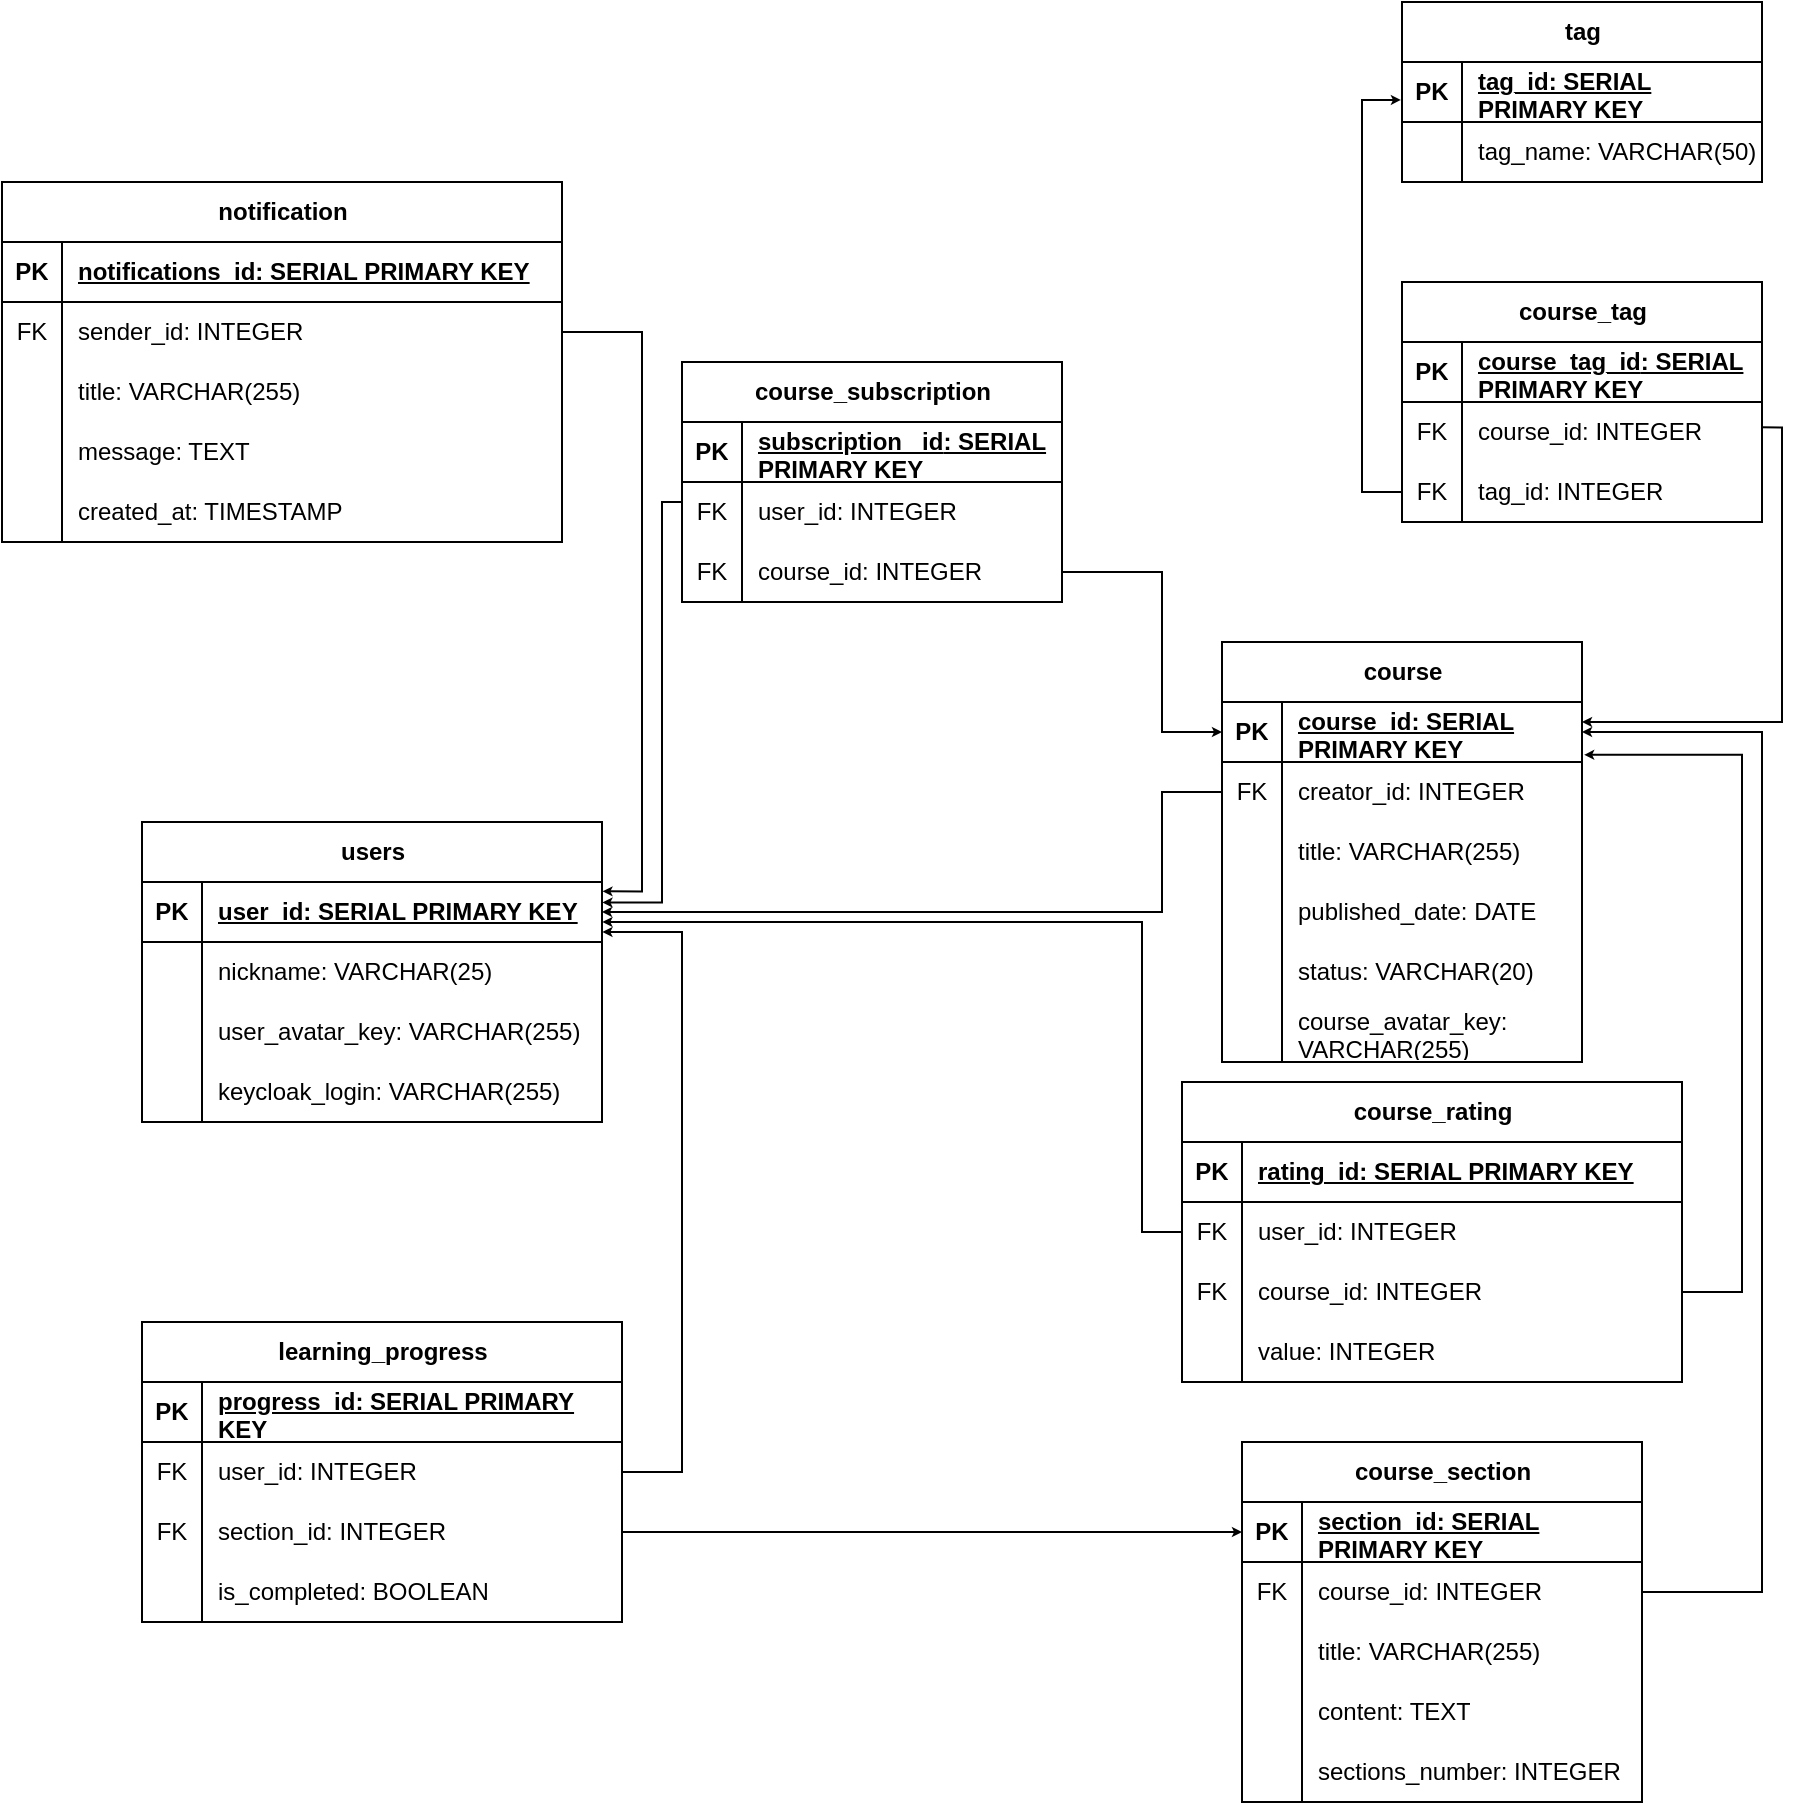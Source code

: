 <mxfile version="24.1.0" type="device">
  <diagram name="Страница — 1" id="e10EyXem6zrKL25AmnZW">
    <mxGraphModel dx="2261" dy="2005" grid="1" gridSize="10" guides="1" tooltips="1" connect="1" arrows="1" fold="1" page="1" pageScale="1" pageWidth="827" pageHeight="1169" math="0" shadow="0">
      <root>
        <mxCell id="0" />
        <mxCell id="1" parent="0" />
        <mxCell id="rcy57a3LJjuB4BleYH-w-108" value="users" style="shape=table;startSize=30;container=1;collapsible=1;childLayout=tableLayout;fixedRows=1;rowLines=0;fontStyle=1;align=center;resizeLast=1;html=1;" parent="1" vertex="1">
          <mxGeometry x="20" y="330" width="230" height="150" as="geometry" />
        </mxCell>
        <mxCell id="rcy57a3LJjuB4BleYH-w-109" value="" style="shape=tableRow;horizontal=0;startSize=0;swimlaneHead=0;swimlaneBody=0;fillColor=none;collapsible=0;dropTarget=0;points=[[0,0.5],[1,0.5]];portConstraint=eastwest;top=0;left=0;right=0;bottom=1;" parent="rcy57a3LJjuB4BleYH-w-108" vertex="1">
          <mxGeometry y="30" width="230" height="30" as="geometry" />
        </mxCell>
        <mxCell id="rcy57a3LJjuB4BleYH-w-110" value="PK" style="shape=partialRectangle;connectable=0;fillColor=none;top=0;left=0;bottom=0;right=0;fontStyle=1;overflow=hidden;whiteSpace=wrap;html=1;" parent="rcy57a3LJjuB4BleYH-w-109" vertex="1">
          <mxGeometry width="30" height="30" as="geometry">
            <mxRectangle width="30" height="30" as="alternateBounds" />
          </mxGeometry>
        </mxCell>
        <mxCell id="rcy57a3LJjuB4BleYH-w-111" value="user_id:&amp;nbsp;SERIAL PRIMARY KEY" style="shape=partialRectangle;connectable=0;fillColor=none;top=0;left=0;bottom=0;right=0;align=left;spacingLeft=6;fontStyle=5;overflow=hidden;whiteSpace=wrap;html=1;" parent="rcy57a3LJjuB4BleYH-w-109" vertex="1">
          <mxGeometry x="30" width="200" height="30" as="geometry">
            <mxRectangle width="200" height="30" as="alternateBounds" />
          </mxGeometry>
        </mxCell>
        <mxCell id="qG3YIqLwmtl2IUQ5ZjuG-1" style="shape=tableRow;horizontal=0;startSize=0;swimlaneHead=0;swimlaneBody=0;fillColor=none;collapsible=0;dropTarget=0;points=[[0,0.5],[1,0.5]];portConstraint=eastwest;top=0;left=0;right=0;bottom=0;" parent="rcy57a3LJjuB4BleYH-w-108" vertex="1">
          <mxGeometry y="60" width="230" height="30" as="geometry" />
        </mxCell>
        <mxCell id="qG3YIqLwmtl2IUQ5ZjuG-2" style="shape=partialRectangle;connectable=0;fillColor=none;top=0;left=0;bottom=0;right=0;editable=1;overflow=hidden;whiteSpace=wrap;html=1;" parent="qG3YIqLwmtl2IUQ5ZjuG-1" vertex="1">
          <mxGeometry width="30" height="30" as="geometry">
            <mxRectangle width="30" height="30" as="alternateBounds" />
          </mxGeometry>
        </mxCell>
        <mxCell id="qG3YIqLwmtl2IUQ5ZjuG-3" value="nickname: VARCHAR(25)" style="shape=partialRectangle;connectable=0;fillColor=none;top=0;left=0;bottom=0;right=0;align=left;spacingLeft=6;overflow=hidden;whiteSpace=wrap;html=1;" parent="qG3YIqLwmtl2IUQ5ZjuG-1" vertex="1">
          <mxGeometry x="30" width="200" height="30" as="geometry">
            <mxRectangle width="200" height="30" as="alternateBounds" />
          </mxGeometry>
        </mxCell>
        <mxCell id="5JkqvSpxywjfMYLbYmAC-1" style="shape=tableRow;horizontal=0;startSize=0;swimlaneHead=0;swimlaneBody=0;fillColor=none;collapsible=0;dropTarget=0;points=[[0,0.5],[1,0.5]];portConstraint=eastwest;top=0;left=0;right=0;bottom=0;" parent="rcy57a3LJjuB4BleYH-w-108" vertex="1">
          <mxGeometry y="90" width="230" height="30" as="geometry" />
        </mxCell>
        <mxCell id="5JkqvSpxywjfMYLbYmAC-2" style="shape=partialRectangle;connectable=0;fillColor=none;top=0;left=0;bottom=0;right=0;editable=1;overflow=hidden;whiteSpace=wrap;html=1;" parent="5JkqvSpxywjfMYLbYmAC-1" vertex="1">
          <mxGeometry width="30" height="30" as="geometry">
            <mxRectangle width="30" height="30" as="alternateBounds" />
          </mxGeometry>
        </mxCell>
        <mxCell id="5JkqvSpxywjfMYLbYmAC-3" value="user_avatar_key: VARCHAR(255)" style="shape=partialRectangle;connectable=0;fillColor=none;top=0;left=0;bottom=0;right=0;align=left;spacingLeft=6;overflow=hidden;whiteSpace=wrap;html=1;" parent="5JkqvSpxywjfMYLbYmAC-1" vertex="1">
          <mxGeometry x="30" width="200" height="30" as="geometry">
            <mxRectangle width="200" height="30" as="alternateBounds" />
          </mxGeometry>
        </mxCell>
        <mxCell id="A9-upnv80SPFplMjqTBX-4" style="shape=tableRow;horizontal=0;startSize=0;swimlaneHead=0;swimlaneBody=0;fillColor=none;collapsible=0;dropTarget=0;points=[[0,0.5],[1,0.5]];portConstraint=eastwest;top=0;left=0;right=0;bottom=0;" vertex="1" parent="rcy57a3LJjuB4BleYH-w-108">
          <mxGeometry y="120" width="230" height="30" as="geometry" />
        </mxCell>
        <mxCell id="A9-upnv80SPFplMjqTBX-5" style="shape=partialRectangle;connectable=0;fillColor=none;top=0;left=0;bottom=0;right=0;editable=1;overflow=hidden;whiteSpace=wrap;html=1;" vertex="1" parent="A9-upnv80SPFplMjqTBX-4">
          <mxGeometry width="30" height="30" as="geometry">
            <mxRectangle width="30" height="30" as="alternateBounds" />
          </mxGeometry>
        </mxCell>
        <mxCell id="A9-upnv80SPFplMjqTBX-6" value="keycloak_login: VARCHAR(255)" style="shape=partialRectangle;connectable=0;fillColor=none;top=0;left=0;bottom=0;right=0;align=left;spacingLeft=6;overflow=hidden;whiteSpace=wrap;html=1;" vertex="1" parent="A9-upnv80SPFplMjqTBX-4">
          <mxGeometry x="30" width="200" height="30" as="geometry">
            <mxRectangle width="200" height="30" as="alternateBounds" />
          </mxGeometry>
        </mxCell>
        <mxCell id="rcy57a3LJjuB4BleYH-w-126" value="course" style="shape=table;startSize=30;container=1;collapsible=1;childLayout=tableLayout;fixedRows=1;rowLines=0;fontStyle=1;align=center;resizeLast=1;html=1;" parent="1" vertex="1">
          <mxGeometry x="560" y="240" width="180" height="210" as="geometry" />
        </mxCell>
        <mxCell id="rcy57a3LJjuB4BleYH-w-127" value="" style="shape=tableRow;horizontal=0;startSize=0;swimlaneHead=0;swimlaneBody=0;fillColor=none;collapsible=0;dropTarget=0;points=[[0,0.5],[1,0.5]];portConstraint=eastwest;top=0;left=0;right=0;bottom=1;" parent="rcy57a3LJjuB4BleYH-w-126" vertex="1">
          <mxGeometry y="30" width="180" height="30" as="geometry" />
        </mxCell>
        <mxCell id="rcy57a3LJjuB4BleYH-w-128" value="PK" style="shape=partialRectangle;connectable=0;fillColor=none;top=0;left=0;bottom=0;right=0;fontStyle=1;overflow=hidden;whiteSpace=wrap;html=1;" parent="rcy57a3LJjuB4BleYH-w-127" vertex="1">
          <mxGeometry width="30" height="30" as="geometry">
            <mxRectangle width="30" height="30" as="alternateBounds" />
          </mxGeometry>
        </mxCell>
        <mxCell id="rcy57a3LJjuB4BleYH-w-129" value="course_id:&amp;nbsp;SERIAL PRIMARY KEY" style="shape=partialRectangle;connectable=0;fillColor=none;top=0;left=0;bottom=0;right=0;align=left;spacingLeft=6;fontStyle=5;overflow=hidden;whiteSpace=wrap;html=1;" parent="rcy57a3LJjuB4BleYH-w-127" vertex="1">
          <mxGeometry x="30" width="150" height="30" as="geometry">
            <mxRectangle width="150" height="30" as="alternateBounds" />
          </mxGeometry>
        </mxCell>
        <mxCell id="aZD4sff3t_LTu9o36qDz-57" style="shape=tableRow;horizontal=0;startSize=0;swimlaneHead=0;swimlaneBody=0;fillColor=none;collapsible=0;dropTarget=0;points=[[0,0.5],[1,0.5]];portConstraint=eastwest;top=0;left=0;right=0;bottom=0;" parent="rcy57a3LJjuB4BleYH-w-126" vertex="1">
          <mxGeometry y="60" width="180" height="30" as="geometry" />
        </mxCell>
        <mxCell id="aZD4sff3t_LTu9o36qDz-58" value="FK" style="shape=partialRectangle;connectable=0;fillColor=none;top=0;left=0;bottom=0;right=0;editable=1;overflow=hidden;whiteSpace=wrap;html=1;" parent="aZD4sff3t_LTu9o36qDz-57" vertex="1">
          <mxGeometry width="30" height="30" as="geometry">
            <mxRectangle width="30" height="30" as="alternateBounds" />
          </mxGeometry>
        </mxCell>
        <mxCell id="aZD4sff3t_LTu9o36qDz-59" value="creator_id: INTEGER" style="shape=partialRectangle;connectable=0;fillColor=none;top=0;left=0;bottom=0;right=0;align=left;spacingLeft=6;overflow=hidden;whiteSpace=wrap;html=1;" parent="aZD4sff3t_LTu9o36qDz-57" vertex="1">
          <mxGeometry x="30" width="150" height="30" as="geometry">
            <mxRectangle width="150" height="30" as="alternateBounds" />
          </mxGeometry>
        </mxCell>
        <mxCell id="rcy57a3LJjuB4BleYH-w-130" value="" style="shape=tableRow;horizontal=0;startSize=0;swimlaneHead=0;swimlaneBody=0;fillColor=none;collapsible=0;dropTarget=0;points=[[0,0.5],[1,0.5]];portConstraint=eastwest;top=0;left=0;right=0;bottom=0;" parent="rcy57a3LJjuB4BleYH-w-126" vertex="1">
          <mxGeometry y="90" width="180" height="30" as="geometry" />
        </mxCell>
        <mxCell id="rcy57a3LJjuB4BleYH-w-131" value="" style="shape=partialRectangle;connectable=0;fillColor=none;top=0;left=0;bottom=0;right=0;editable=1;overflow=hidden;whiteSpace=wrap;html=1;" parent="rcy57a3LJjuB4BleYH-w-130" vertex="1">
          <mxGeometry width="30" height="30" as="geometry">
            <mxRectangle width="30" height="30" as="alternateBounds" />
          </mxGeometry>
        </mxCell>
        <mxCell id="rcy57a3LJjuB4BleYH-w-132" value="title: VARCHAR(255)" style="shape=partialRectangle;connectable=0;fillColor=none;top=0;left=0;bottom=0;right=0;align=left;spacingLeft=6;overflow=hidden;whiteSpace=wrap;html=1;" parent="rcy57a3LJjuB4BleYH-w-130" vertex="1">
          <mxGeometry x="30" width="150" height="30" as="geometry">
            <mxRectangle width="150" height="30" as="alternateBounds" />
          </mxGeometry>
        </mxCell>
        <mxCell id="rcy57a3LJjuB4BleYH-w-136" value="" style="shape=tableRow;horizontal=0;startSize=0;swimlaneHead=0;swimlaneBody=0;fillColor=none;collapsible=0;dropTarget=0;points=[[0,0.5],[1,0.5]];portConstraint=eastwest;top=0;left=0;right=0;bottom=0;" parent="rcy57a3LJjuB4BleYH-w-126" vertex="1">
          <mxGeometry y="120" width="180" height="30" as="geometry" />
        </mxCell>
        <mxCell id="rcy57a3LJjuB4BleYH-w-137" value="" style="shape=partialRectangle;connectable=0;fillColor=none;top=0;left=0;bottom=0;right=0;editable=1;overflow=hidden;whiteSpace=wrap;html=1;" parent="rcy57a3LJjuB4BleYH-w-136" vertex="1">
          <mxGeometry width="30" height="30" as="geometry">
            <mxRectangle width="30" height="30" as="alternateBounds" />
          </mxGeometry>
        </mxCell>
        <mxCell id="rcy57a3LJjuB4BleYH-w-138" value="published_date: DATE" style="shape=partialRectangle;connectable=0;fillColor=none;top=0;left=0;bottom=0;right=0;align=left;spacingLeft=6;overflow=hidden;whiteSpace=wrap;html=1;" parent="rcy57a3LJjuB4BleYH-w-136" vertex="1">
          <mxGeometry x="30" width="150" height="30" as="geometry">
            <mxRectangle width="150" height="30" as="alternateBounds" />
          </mxGeometry>
        </mxCell>
        <mxCell id="W8GA0KqjkXtl8xatXfkJ-1" style="shape=tableRow;horizontal=0;startSize=0;swimlaneHead=0;swimlaneBody=0;fillColor=none;collapsible=0;dropTarget=0;points=[[0,0.5],[1,0.5]];portConstraint=eastwest;top=0;left=0;right=0;bottom=0;" parent="rcy57a3LJjuB4BleYH-w-126" vertex="1">
          <mxGeometry y="150" width="180" height="30" as="geometry" />
        </mxCell>
        <mxCell id="W8GA0KqjkXtl8xatXfkJ-2" style="shape=partialRectangle;connectable=0;fillColor=none;top=0;left=0;bottom=0;right=0;editable=1;overflow=hidden;whiteSpace=wrap;html=1;" parent="W8GA0KqjkXtl8xatXfkJ-1" vertex="1">
          <mxGeometry width="30" height="30" as="geometry">
            <mxRectangle width="30" height="30" as="alternateBounds" />
          </mxGeometry>
        </mxCell>
        <mxCell id="W8GA0KqjkXtl8xatXfkJ-3" value="status: VARCHAR(20)&lt;span style=&quot;white-space: pre;&quot;&gt;&#x9;&lt;/span&gt;" style="shape=partialRectangle;connectable=0;fillColor=none;top=0;left=0;bottom=0;right=0;align=left;spacingLeft=6;overflow=hidden;whiteSpace=wrap;html=1;" parent="W8GA0KqjkXtl8xatXfkJ-1" vertex="1">
          <mxGeometry x="30" width="150" height="30" as="geometry">
            <mxRectangle width="150" height="30" as="alternateBounds" />
          </mxGeometry>
        </mxCell>
        <mxCell id="5JkqvSpxywjfMYLbYmAC-4" style="shape=tableRow;horizontal=0;startSize=0;swimlaneHead=0;swimlaneBody=0;fillColor=none;collapsible=0;dropTarget=0;points=[[0,0.5],[1,0.5]];portConstraint=eastwest;top=0;left=0;right=0;bottom=0;" parent="rcy57a3LJjuB4BleYH-w-126" vertex="1">
          <mxGeometry y="180" width="180" height="30" as="geometry" />
        </mxCell>
        <mxCell id="5JkqvSpxywjfMYLbYmAC-5" style="shape=partialRectangle;connectable=0;fillColor=none;top=0;left=0;bottom=0;right=0;editable=1;overflow=hidden;whiteSpace=wrap;html=1;" parent="5JkqvSpxywjfMYLbYmAC-4" vertex="1">
          <mxGeometry width="30" height="30" as="geometry">
            <mxRectangle width="30" height="30" as="alternateBounds" />
          </mxGeometry>
        </mxCell>
        <mxCell id="5JkqvSpxywjfMYLbYmAC-6" value="course_avatar_key: VARCHAR(255)" style="shape=partialRectangle;connectable=0;fillColor=none;top=0;left=0;bottom=0;right=0;align=left;spacingLeft=6;overflow=hidden;whiteSpace=wrap;html=1;" parent="5JkqvSpxywjfMYLbYmAC-4" vertex="1">
          <mxGeometry x="30" width="150" height="30" as="geometry">
            <mxRectangle width="150" height="30" as="alternateBounds" />
          </mxGeometry>
        </mxCell>
        <mxCell id="rcy57a3LJjuB4BleYH-w-139" value="course_section" style="shape=table;startSize=30;container=1;collapsible=1;childLayout=tableLayout;fixedRows=1;rowLines=0;fontStyle=1;align=center;resizeLast=1;html=1;" parent="1" vertex="1">
          <mxGeometry x="570" y="640" width="200" height="180" as="geometry" />
        </mxCell>
        <mxCell id="rcy57a3LJjuB4BleYH-w-140" value="" style="shape=tableRow;horizontal=0;startSize=0;swimlaneHead=0;swimlaneBody=0;fillColor=none;collapsible=0;dropTarget=0;points=[[0,0.5],[1,0.5]];portConstraint=eastwest;top=0;left=0;right=0;bottom=1;" parent="rcy57a3LJjuB4BleYH-w-139" vertex="1">
          <mxGeometry y="30" width="200" height="30" as="geometry" />
        </mxCell>
        <mxCell id="rcy57a3LJjuB4BleYH-w-141" value="PK" style="shape=partialRectangle;connectable=0;fillColor=none;top=0;left=0;bottom=0;right=0;fontStyle=1;overflow=hidden;whiteSpace=wrap;html=1;" parent="rcy57a3LJjuB4BleYH-w-140" vertex="1">
          <mxGeometry width="30" height="30" as="geometry">
            <mxRectangle width="30" height="30" as="alternateBounds" />
          </mxGeometry>
        </mxCell>
        <mxCell id="rcy57a3LJjuB4BleYH-w-142" value="section_id:&amp;nbsp;SERIAL PRIMARY KEY" style="shape=partialRectangle;connectable=0;fillColor=none;top=0;left=0;bottom=0;right=0;align=left;spacingLeft=6;fontStyle=5;overflow=hidden;whiteSpace=wrap;html=1;" parent="rcy57a3LJjuB4BleYH-w-140" vertex="1">
          <mxGeometry x="30" width="170" height="30" as="geometry">
            <mxRectangle width="170" height="30" as="alternateBounds" />
          </mxGeometry>
        </mxCell>
        <mxCell id="rcy57a3LJjuB4BleYH-w-146" value="" style="shape=tableRow;horizontal=0;startSize=0;swimlaneHead=0;swimlaneBody=0;fillColor=none;collapsible=0;dropTarget=0;points=[[0,0.5],[1,0.5]];portConstraint=eastwest;top=0;left=0;right=0;bottom=0;" parent="rcy57a3LJjuB4BleYH-w-139" vertex="1">
          <mxGeometry y="60" width="200" height="30" as="geometry" />
        </mxCell>
        <mxCell id="rcy57a3LJjuB4BleYH-w-147" value="FK" style="shape=partialRectangle;connectable=0;fillColor=none;top=0;left=0;bottom=0;right=0;editable=1;overflow=hidden;whiteSpace=wrap;html=1;" parent="rcy57a3LJjuB4BleYH-w-146" vertex="1">
          <mxGeometry width="30" height="30" as="geometry">
            <mxRectangle width="30" height="30" as="alternateBounds" />
          </mxGeometry>
        </mxCell>
        <mxCell id="rcy57a3LJjuB4BleYH-w-148" value="course_id: INTEGER" style="shape=partialRectangle;connectable=0;fillColor=none;top=0;left=0;bottom=0;right=0;align=left;spacingLeft=6;overflow=hidden;whiteSpace=wrap;html=1;" parent="rcy57a3LJjuB4BleYH-w-146" vertex="1">
          <mxGeometry x="30" width="170" height="30" as="geometry">
            <mxRectangle width="170" height="30" as="alternateBounds" />
          </mxGeometry>
        </mxCell>
        <mxCell id="A9-upnv80SPFplMjqTBX-1" style="shape=tableRow;horizontal=0;startSize=0;swimlaneHead=0;swimlaneBody=0;fillColor=none;collapsible=0;dropTarget=0;points=[[0,0.5],[1,0.5]];portConstraint=eastwest;top=0;left=0;right=0;bottom=0;" vertex="1" parent="rcy57a3LJjuB4BleYH-w-139">
          <mxGeometry y="90" width="200" height="30" as="geometry" />
        </mxCell>
        <mxCell id="A9-upnv80SPFplMjqTBX-2" style="shape=partialRectangle;connectable=0;fillColor=none;top=0;left=0;bottom=0;right=0;editable=1;overflow=hidden;whiteSpace=wrap;html=1;" vertex="1" parent="A9-upnv80SPFplMjqTBX-1">
          <mxGeometry width="30" height="30" as="geometry">
            <mxRectangle width="30" height="30" as="alternateBounds" />
          </mxGeometry>
        </mxCell>
        <mxCell id="A9-upnv80SPFplMjqTBX-3" value="title: VARCHAR(255)" style="shape=partialRectangle;connectable=0;fillColor=none;top=0;left=0;bottom=0;right=0;align=left;spacingLeft=6;overflow=hidden;whiteSpace=wrap;html=1;" vertex="1" parent="A9-upnv80SPFplMjqTBX-1">
          <mxGeometry x="30" width="170" height="30" as="geometry">
            <mxRectangle width="170" height="30" as="alternateBounds" />
          </mxGeometry>
        </mxCell>
        <mxCell id="aZD4sff3t_LTu9o36qDz-4" style="shape=tableRow;horizontal=0;startSize=0;swimlaneHead=0;swimlaneBody=0;fillColor=none;collapsible=0;dropTarget=0;points=[[0,0.5],[1,0.5]];portConstraint=eastwest;top=0;left=0;right=0;bottom=0;" parent="rcy57a3LJjuB4BleYH-w-139" vertex="1">
          <mxGeometry y="120" width="200" height="30" as="geometry" />
        </mxCell>
        <mxCell id="aZD4sff3t_LTu9o36qDz-5" style="shape=partialRectangle;connectable=0;fillColor=none;top=0;left=0;bottom=0;right=0;editable=1;overflow=hidden;whiteSpace=wrap;html=1;" parent="aZD4sff3t_LTu9o36qDz-4" vertex="1">
          <mxGeometry width="30" height="30" as="geometry">
            <mxRectangle width="30" height="30" as="alternateBounds" />
          </mxGeometry>
        </mxCell>
        <mxCell id="aZD4sff3t_LTu9o36qDz-6" value="content: TEXT" style="shape=partialRectangle;connectable=0;fillColor=none;top=0;left=0;bottom=0;right=0;align=left;spacingLeft=6;overflow=hidden;whiteSpace=wrap;html=1;" parent="aZD4sff3t_LTu9o36qDz-4" vertex="1">
          <mxGeometry x="30" width="170" height="30" as="geometry">
            <mxRectangle width="170" height="30" as="alternateBounds" />
          </mxGeometry>
        </mxCell>
        <mxCell id="aZD4sff3t_LTu9o36qDz-1" style="shape=tableRow;horizontal=0;startSize=0;swimlaneHead=0;swimlaneBody=0;fillColor=none;collapsible=0;dropTarget=0;points=[[0,0.5],[1,0.5]];portConstraint=eastwest;top=0;left=0;right=0;bottom=0;" parent="rcy57a3LJjuB4BleYH-w-139" vertex="1">
          <mxGeometry y="150" width="200" height="30" as="geometry" />
        </mxCell>
        <mxCell id="aZD4sff3t_LTu9o36qDz-2" style="shape=partialRectangle;connectable=0;fillColor=none;top=0;left=0;bottom=0;right=0;editable=1;overflow=hidden;whiteSpace=wrap;html=1;" parent="aZD4sff3t_LTu9o36qDz-1" vertex="1">
          <mxGeometry width="30" height="30" as="geometry">
            <mxRectangle width="30" height="30" as="alternateBounds" />
          </mxGeometry>
        </mxCell>
        <mxCell id="aZD4sff3t_LTu9o36qDz-3" value="sections_number: INTEGER" style="shape=partialRectangle;connectable=0;fillColor=none;top=0;left=0;bottom=0;right=0;align=left;spacingLeft=6;overflow=hidden;whiteSpace=wrap;html=1;" parent="aZD4sff3t_LTu9o36qDz-1" vertex="1">
          <mxGeometry x="30" width="170" height="30" as="geometry">
            <mxRectangle width="170" height="30" as="alternateBounds" />
          </mxGeometry>
        </mxCell>
        <mxCell id="rcy57a3LJjuB4BleYH-w-159" value="course_rating" style="shape=table;startSize=30;container=1;collapsible=1;childLayout=tableLayout;fixedRows=1;rowLines=0;fontStyle=1;align=center;resizeLast=1;html=1;" parent="1" vertex="1">
          <mxGeometry x="540" y="460" width="250" height="150" as="geometry" />
        </mxCell>
        <mxCell id="rcy57a3LJjuB4BleYH-w-160" value="" style="shape=tableRow;horizontal=0;startSize=0;swimlaneHead=0;swimlaneBody=0;fillColor=none;collapsible=0;dropTarget=0;points=[[0,0.5],[1,0.5]];portConstraint=eastwest;top=0;left=0;right=0;bottom=1;" parent="rcy57a3LJjuB4BleYH-w-159" vertex="1">
          <mxGeometry y="30" width="250" height="30" as="geometry" />
        </mxCell>
        <mxCell id="rcy57a3LJjuB4BleYH-w-161" value="PK" style="shape=partialRectangle;connectable=0;fillColor=none;top=0;left=0;bottom=0;right=0;fontStyle=1;overflow=hidden;whiteSpace=wrap;html=1;" parent="rcy57a3LJjuB4BleYH-w-160" vertex="1">
          <mxGeometry width="30" height="30" as="geometry">
            <mxRectangle width="30" height="30" as="alternateBounds" />
          </mxGeometry>
        </mxCell>
        <mxCell id="rcy57a3LJjuB4BleYH-w-162" value="rating_id:&amp;nbsp;SERIAL PRIMARY KEY" style="shape=partialRectangle;connectable=0;fillColor=none;top=0;left=0;bottom=0;right=0;align=left;spacingLeft=6;fontStyle=5;overflow=hidden;whiteSpace=wrap;html=1;" parent="rcy57a3LJjuB4BleYH-w-160" vertex="1">
          <mxGeometry x="30" width="220" height="30" as="geometry">
            <mxRectangle width="220" height="30" as="alternateBounds" />
          </mxGeometry>
        </mxCell>
        <mxCell id="rcy57a3LJjuB4BleYH-w-163" value="" style="shape=tableRow;horizontal=0;startSize=0;swimlaneHead=0;swimlaneBody=0;fillColor=none;collapsible=0;dropTarget=0;points=[[0,0.5],[1,0.5]];portConstraint=eastwest;top=0;left=0;right=0;bottom=0;" parent="rcy57a3LJjuB4BleYH-w-159" vertex="1">
          <mxGeometry y="60" width="250" height="30" as="geometry" />
        </mxCell>
        <mxCell id="rcy57a3LJjuB4BleYH-w-164" value="FK" style="shape=partialRectangle;connectable=0;fillColor=none;top=0;left=0;bottom=0;right=0;editable=1;overflow=hidden;whiteSpace=wrap;html=1;" parent="rcy57a3LJjuB4BleYH-w-163" vertex="1">
          <mxGeometry width="30" height="30" as="geometry">
            <mxRectangle width="30" height="30" as="alternateBounds" />
          </mxGeometry>
        </mxCell>
        <mxCell id="rcy57a3LJjuB4BleYH-w-165" value="user_id: INTEGER" style="shape=partialRectangle;connectable=0;fillColor=none;top=0;left=0;bottom=0;right=0;align=left;spacingLeft=6;overflow=hidden;whiteSpace=wrap;html=1;" parent="rcy57a3LJjuB4BleYH-w-163" vertex="1">
          <mxGeometry x="30" width="220" height="30" as="geometry">
            <mxRectangle width="220" height="30" as="alternateBounds" />
          </mxGeometry>
        </mxCell>
        <mxCell id="rcy57a3LJjuB4BleYH-w-166" value="" style="shape=tableRow;horizontal=0;startSize=0;swimlaneHead=0;swimlaneBody=0;fillColor=none;collapsible=0;dropTarget=0;points=[[0,0.5],[1,0.5]];portConstraint=eastwest;top=0;left=0;right=0;bottom=0;" parent="rcy57a3LJjuB4BleYH-w-159" vertex="1">
          <mxGeometry y="90" width="250" height="30" as="geometry" />
        </mxCell>
        <mxCell id="rcy57a3LJjuB4BleYH-w-167" value="FK" style="shape=partialRectangle;connectable=0;fillColor=none;top=0;left=0;bottom=0;right=0;editable=1;overflow=hidden;whiteSpace=wrap;html=1;" parent="rcy57a3LJjuB4BleYH-w-166" vertex="1">
          <mxGeometry width="30" height="30" as="geometry">
            <mxRectangle width="30" height="30" as="alternateBounds" />
          </mxGeometry>
        </mxCell>
        <mxCell id="rcy57a3LJjuB4BleYH-w-168" value="course_id: INTEGER" style="shape=partialRectangle;connectable=0;fillColor=none;top=0;left=0;bottom=0;right=0;align=left;spacingLeft=6;overflow=hidden;whiteSpace=wrap;html=1;" parent="rcy57a3LJjuB4BleYH-w-166" vertex="1">
          <mxGeometry x="30" width="220" height="30" as="geometry">
            <mxRectangle width="220" height="30" as="alternateBounds" />
          </mxGeometry>
        </mxCell>
        <mxCell id="rcy57a3LJjuB4BleYH-w-169" value="" style="shape=tableRow;horizontal=0;startSize=0;swimlaneHead=0;swimlaneBody=0;fillColor=none;collapsible=0;dropTarget=0;points=[[0,0.5],[1,0.5]];portConstraint=eastwest;top=0;left=0;right=0;bottom=0;" parent="rcy57a3LJjuB4BleYH-w-159" vertex="1">
          <mxGeometry y="120" width="250" height="30" as="geometry" />
        </mxCell>
        <mxCell id="rcy57a3LJjuB4BleYH-w-170" value="" style="shape=partialRectangle;connectable=0;fillColor=none;top=0;left=0;bottom=0;right=0;editable=1;overflow=hidden;whiteSpace=wrap;html=1;" parent="rcy57a3LJjuB4BleYH-w-169" vertex="1">
          <mxGeometry width="30" height="30" as="geometry">
            <mxRectangle width="30" height="30" as="alternateBounds" />
          </mxGeometry>
        </mxCell>
        <mxCell id="rcy57a3LJjuB4BleYH-w-171" value="value:&amp;nbsp;INTEGER" style="shape=partialRectangle;connectable=0;fillColor=none;top=0;left=0;bottom=0;right=0;align=left;spacingLeft=6;overflow=hidden;whiteSpace=wrap;html=1;" parent="rcy57a3LJjuB4BleYH-w-169" vertex="1">
          <mxGeometry x="30" width="220" height="30" as="geometry">
            <mxRectangle width="220" height="30" as="alternateBounds" />
          </mxGeometry>
        </mxCell>
        <mxCell id="rcy57a3LJjuB4BleYH-w-172" value="course_subscription" style="shape=table;startSize=30;container=1;collapsible=1;childLayout=tableLayout;fixedRows=1;rowLines=0;fontStyle=1;align=center;resizeLast=1;html=1;" parent="1" vertex="1">
          <mxGeometry x="290" y="100" width="190" height="120" as="geometry" />
        </mxCell>
        <mxCell id="rcy57a3LJjuB4BleYH-w-173" value="" style="shape=tableRow;horizontal=0;startSize=0;swimlaneHead=0;swimlaneBody=0;fillColor=none;collapsible=0;dropTarget=0;points=[[0,0.5],[1,0.5]];portConstraint=eastwest;top=0;left=0;right=0;bottom=1;" parent="rcy57a3LJjuB4BleYH-w-172" vertex="1">
          <mxGeometry y="30" width="190" height="30" as="geometry" />
        </mxCell>
        <mxCell id="rcy57a3LJjuB4BleYH-w-174" value="PK" style="shape=partialRectangle;connectable=0;fillColor=none;top=0;left=0;bottom=0;right=0;fontStyle=1;overflow=hidden;whiteSpace=wrap;html=1;" parent="rcy57a3LJjuB4BleYH-w-173" vertex="1">
          <mxGeometry width="30" height="30" as="geometry">
            <mxRectangle width="30" height="30" as="alternateBounds" />
          </mxGeometry>
        </mxCell>
        <mxCell id="rcy57a3LJjuB4BleYH-w-175" value="&lt;div style=&quot;&quot;&gt;subscription&amp;nbsp;_id&lt;span style=&quot;background-color: initial;&quot;&gt;:&amp;nbsp;SERIAL PRIMARY KEY&lt;/span&gt;&lt;br&gt;&lt;/div&gt;" style="shape=partialRectangle;connectable=0;fillColor=none;top=0;left=0;bottom=0;right=0;align=left;spacingLeft=6;fontStyle=5;overflow=hidden;whiteSpace=wrap;html=1;" parent="rcy57a3LJjuB4BleYH-w-173" vertex="1">
          <mxGeometry x="30" width="160" height="30" as="geometry">
            <mxRectangle width="160" height="30" as="alternateBounds" />
          </mxGeometry>
        </mxCell>
        <mxCell id="rcy57a3LJjuB4BleYH-w-176" value="" style="shape=tableRow;horizontal=0;startSize=0;swimlaneHead=0;swimlaneBody=0;fillColor=none;collapsible=0;dropTarget=0;points=[[0,0.5],[1,0.5]];portConstraint=eastwest;top=0;left=0;right=0;bottom=0;" parent="rcy57a3LJjuB4BleYH-w-172" vertex="1">
          <mxGeometry y="60" width="190" height="30" as="geometry" />
        </mxCell>
        <mxCell id="rcy57a3LJjuB4BleYH-w-177" value="FK" style="shape=partialRectangle;connectable=0;fillColor=none;top=0;left=0;bottom=0;right=0;editable=1;overflow=hidden;whiteSpace=wrap;html=1;" parent="rcy57a3LJjuB4BleYH-w-176" vertex="1">
          <mxGeometry width="30" height="30" as="geometry">
            <mxRectangle width="30" height="30" as="alternateBounds" />
          </mxGeometry>
        </mxCell>
        <mxCell id="rcy57a3LJjuB4BleYH-w-178" value="user_id: INTEGER" style="shape=partialRectangle;connectable=0;fillColor=none;top=0;left=0;bottom=0;right=0;align=left;spacingLeft=6;overflow=hidden;whiteSpace=wrap;html=1;" parent="rcy57a3LJjuB4BleYH-w-176" vertex="1">
          <mxGeometry x="30" width="160" height="30" as="geometry">
            <mxRectangle width="160" height="30" as="alternateBounds" />
          </mxGeometry>
        </mxCell>
        <mxCell id="rcy57a3LJjuB4BleYH-w-179" value="" style="shape=tableRow;horizontal=0;startSize=0;swimlaneHead=0;swimlaneBody=0;fillColor=none;collapsible=0;dropTarget=0;points=[[0,0.5],[1,0.5]];portConstraint=eastwest;top=0;left=0;right=0;bottom=0;" parent="rcy57a3LJjuB4BleYH-w-172" vertex="1">
          <mxGeometry y="90" width="190" height="30" as="geometry" />
        </mxCell>
        <mxCell id="rcy57a3LJjuB4BleYH-w-180" value="FK" style="shape=partialRectangle;connectable=0;fillColor=none;top=0;left=0;bottom=0;right=0;editable=1;overflow=hidden;whiteSpace=wrap;html=1;" parent="rcy57a3LJjuB4BleYH-w-179" vertex="1">
          <mxGeometry width="30" height="30" as="geometry">
            <mxRectangle width="30" height="30" as="alternateBounds" />
          </mxGeometry>
        </mxCell>
        <mxCell id="rcy57a3LJjuB4BleYH-w-181" value="course_id: INTEGER" style="shape=partialRectangle;connectable=0;fillColor=none;top=0;left=0;bottom=0;right=0;align=left;spacingLeft=6;overflow=hidden;whiteSpace=wrap;html=1;" parent="rcy57a3LJjuB4BleYH-w-179" vertex="1">
          <mxGeometry x="30" width="160" height="30" as="geometry">
            <mxRectangle width="160" height="30" as="alternateBounds" />
          </mxGeometry>
        </mxCell>
        <mxCell id="rcy57a3LJjuB4BleYH-w-182" value="learning_progress" style="shape=table;startSize=30;container=1;collapsible=1;childLayout=tableLayout;fixedRows=1;rowLines=0;fontStyle=1;align=center;resizeLast=1;html=1;" parent="1" vertex="1">
          <mxGeometry x="20" y="580" width="240" height="150" as="geometry" />
        </mxCell>
        <mxCell id="rcy57a3LJjuB4BleYH-w-183" value="" style="shape=tableRow;horizontal=0;startSize=0;swimlaneHead=0;swimlaneBody=0;fillColor=none;collapsible=0;dropTarget=0;points=[[0,0.5],[1,0.5]];portConstraint=eastwest;top=0;left=0;right=0;bottom=1;" parent="rcy57a3LJjuB4BleYH-w-182" vertex="1">
          <mxGeometry y="30" width="240" height="30" as="geometry" />
        </mxCell>
        <mxCell id="rcy57a3LJjuB4BleYH-w-184" value="PK" style="shape=partialRectangle;connectable=0;fillColor=none;top=0;left=0;bottom=0;right=0;fontStyle=1;overflow=hidden;whiteSpace=wrap;html=1;" parent="rcy57a3LJjuB4BleYH-w-183" vertex="1">
          <mxGeometry width="30" height="30" as="geometry">
            <mxRectangle width="30" height="30" as="alternateBounds" />
          </mxGeometry>
        </mxCell>
        <mxCell id="rcy57a3LJjuB4BleYH-w-185" value="progress_id:&amp;nbsp;SERIAL PRIMARY KEY" style="shape=partialRectangle;connectable=0;fillColor=none;top=0;left=0;bottom=0;right=0;align=left;spacingLeft=6;fontStyle=5;overflow=hidden;whiteSpace=wrap;html=1;" parent="rcy57a3LJjuB4BleYH-w-183" vertex="1">
          <mxGeometry x="30" width="210" height="30" as="geometry">
            <mxRectangle width="210" height="30" as="alternateBounds" />
          </mxGeometry>
        </mxCell>
        <mxCell id="rcy57a3LJjuB4BleYH-w-186" value="" style="shape=tableRow;horizontal=0;startSize=0;swimlaneHead=0;swimlaneBody=0;fillColor=none;collapsible=0;dropTarget=0;points=[[0,0.5],[1,0.5]];portConstraint=eastwest;top=0;left=0;right=0;bottom=0;" parent="rcy57a3LJjuB4BleYH-w-182" vertex="1">
          <mxGeometry y="60" width="240" height="30" as="geometry" />
        </mxCell>
        <mxCell id="rcy57a3LJjuB4BleYH-w-187" value="FK" style="shape=partialRectangle;connectable=0;fillColor=none;top=0;left=0;bottom=0;right=0;editable=1;overflow=hidden;whiteSpace=wrap;html=1;" parent="rcy57a3LJjuB4BleYH-w-186" vertex="1">
          <mxGeometry width="30" height="30" as="geometry">
            <mxRectangle width="30" height="30" as="alternateBounds" />
          </mxGeometry>
        </mxCell>
        <mxCell id="rcy57a3LJjuB4BleYH-w-188" value="user_id:&amp;nbsp;INTEGER" style="shape=partialRectangle;connectable=0;fillColor=none;top=0;left=0;bottom=0;right=0;align=left;spacingLeft=6;overflow=hidden;whiteSpace=wrap;html=1;" parent="rcy57a3LJjuB4BleYH-w-186" vertex="1">
          <mxGeometry x="30" width="210" height="30" as="geometry">
            <mxRectangle width="210" height="30" as="alternateBounds" />
          </mxGeometry>
        </mxCell>
        <mxCell id="rcy57a3LJjuB4BleYH-w-189" value="" style="shape=tableRow;horizontal=0;startSize=0;swimlaneHead=0;swimlaneBody=0;fillColor=none;collapsible=0;dropTarget=0;points=[[0,0.5],[1,0.5]];portConstraint=eastwest;top=0;left=0;right=0;bottom=0;" parent="rcy57a3LJjuB4BleYH-w-182" vertex="1">
          <mxGeometry y="90" width="240" height="30" as="geometry" />
        </mxCell>
        <mxCell id="rcy57a3LJjuB4BleYH-w-190" value="FK" style="shape=partialRectangle;connectable=0;fillColor=none;top=0;left=0;bottom=0;right=0;editable=1;overflow=hidden;whiteSpace=wrap;html=1;" parent="rcy57a3LJjuB4BleYH-w-189" vertex="1">
          <mxGeometry width="30" height="30" as="geometry">
            <mxRectangle width="30" height="30" as="alternateBounds" />
          </mxGeometry>
        </mxCell>
        <mxCell id="rcy57a3LJjuB4BleYH-w-191" value="section_id:&amp;nbsp;INTEGER" style="shape=partialRectangle;connectable=0;fillColor=none;top=0;left=0;bottom=0;right=0;align=left;spacingLeft=6;overflow=hidden;whiteSpace=wrap;html=1;" parent="rcy57a3LJjuB4BleYH-w-189" vertex="1">
          <mxGeometry x="30" width="210" height="30" as="geometry">
            <mxRectangle width="210" height="30" as="alternateBounds" />
          </mxGeometry>
        </mxCell>
        <mxCell id="rcy57a3LJjuB4BleYH-w-192" value="" style="shape=tableRow;horizontal=0;startSize=0;swimlaneHead=0;swimlaneBody=0;fillColor=none;collapsible=0;dropTarget=0;points=[[0,0.5],[1,0.5]];portConstraint=eastwest;top=0;left=0;right=0;bottom=0;" parent="rcy57a3LJjuB4BleYH-w-182" vertex="1">
          <mxGeometry y="120" width="240" height="30" as="geometry" />
        </mxCell>
        <mxCell id="rcy57a3LJjuB4BleYH-w-193" value="" style="shape=partialRectangle;connectable=0;fillColor=none;top=0;left=0;bottom=0;right=0;editable=1;overflow=hidden;whiteSpace=wrap;html=1;" parent="rcy57a3LJjuB4BleYH-w-192" vertex="1">
          <mxGeometry width="30" height="30" as="geometry">
            <mxRectangle width="30" height="30" as="alternateBounds" />
          </mxGeometry>
        </mxCell>
        <mxCell id="rcy57a3LJjuB4BleYH-w-194" value="is_completed: BOOLEAN" style="shape=partialRectangle;connectable=0;fillColor=none;top=0;left=0;bottom=0;right=0;align=left;spacingLeft=6;overflow=hidden;whiteSpace=wrap;html=1;" parent="rcy57a3LJjuB4BleYH-w-192" vertex="1">
          <mxGeometry x="30" width="210" height="30" as="geometry">
            <mxRectangle width="210" height="30" as="alternateBounds" />
          </mxGeometry>
        </mxCell>
        <mxCell id="rcy57a3LJjuB4BleYH-w-221" style="edgeStyle=orthogonalEdgeStyle;rounded=0;orthogonalLoop=1;jettySize=auto;html=1;entryX=1;entryY=0.5;entryDx=0;entryDy=0;endSize=2;exitX=0;exitY=0.5;exitDx=0;exitDy=0;" parent="1" source="aZD4sff3t_LTu9o36qDz-57" target="rcy57a3LJjuB4BleYH-w-109" edge="1">
          <mxGeometry relative="1" as="geometry">
            <mxPoint x="560" y="375" as="sourcePoint" />
            <Array as="points">
              <mxPoint x="530" y="315" />
              <mxPoint x="530" y="375" />
            </Array>
          </mxGeometry>
        </mxCell>
        <mxCell id="rcy57a3LJjuB4BleYH-w-222" style="edgeStyle=orthogonalEdgeStyle;rounded=0;orthogonalLoop=1;jettySize=auto;html=1;entryX=1.001;entryY=0.34;entryDx=0;entryDy=0;entryPerimeter=0;strokeWidth=1;endSize=2;exitX=0;exitY=0.5;exitDx=0;exitDy=0;" parent="1" source="rcy57a3LJjuB4BleYH-w-176" target="rcy57a3LJjuB4BleYH-w-109" edge="1">
          <mxGeometry relative="1" as="geometry">
            <mxPoint x="170" y="125.0" as="targetPoint" />
            <Array as="points">
              <mxPoint x="290" y="170" />
              <mxPoint x="280" y="170" />
              <mxPoint x="280" y="370" />
            </Array>
          </mxGeometry>
        </mxCell>
        <mxCell id="rcy57a3LJjuB4BleYH-w-224" style="edgeStyle=orthogonalEdgeStyle;rounded=0;orthogonalLoop=1;jettySize=auto;html=1;entryX=0;entryY=0.5;entryDx=0;entryDy=0;endSize=2;exitX=1;exitY=0.5;exitDx=0;exitDy=0;" parent="1" source="rcy57a3LJjuB4BleYH-w-179" target="rcy57a3LJjuB4BleYH-w-127" edge="1">
          <mxGeometry relative="1" as="geometry">
            <mxPoint x="480" y="35.0" as="targetPoint" />
            <Array as="points">
              <mxPoint x="530" y="205" />
              <mxPoint x="530" y="285" />
            </Array>
          </mxGeometry>
        </mxCell>
        <mxCell id="rcy57a3LJjuB4BleYH-w-226" style="edgeStyle=orthogonalEdgeStyle;rounded=0;orthogonalLoop=1;jettySize=auto;html=1;entryX=1.001;entryY=0.841;entryDx=0;entryDy=0;endSize=2;entryPerimeter=0;" parent="1" source="rcy57a3LJjuB4BleYH-w-186" target="rcy57a3LJjuB4BleYH-w-109" edge="1">
          <mxGeometry relative="1" as="geometry">
            <Array as="points">
              <mxPoint x="290" y="655" />
              <mxPoint x="290" y="385" />
              <mxPoint x="250" y="385" />
            </Array>
          </mxGeometry>
        </mxCell>
        <mxCell id="rcy57a3LJjuB4BleYH-w-227" style="edgeStyle=orthogonalEdgeStyle;rounded=0;orthogonalLoop=1;jettySize=auto;html=1;exitX=1;exitY=0.5;exitDx=0;exitDy=0;entryX=0;entryY=0.5;entryDx=0;entryDy=0;endSize=2;" parent="1" source="rcy57a3LJjuB4BleYH-w-189" target="rcy57a3LJjuB4BleYH-w-140" edge="1">
          <mxGeometry relative="1" as="geometry" />
        </mxCell>
        <mxCell id="rcy57a3LJjuB4BleYH-w-228" style="edgeStyle=orthogonalEdgeStyle;rounded=0;orthogonalLoop=1;jettySize=auto;html=1;entryX=1;entryY=0.5;entryDx=0;entryDy=0;endSize=2;exitX=1;exitY=0.5;exitDx=0;exitDy=0;jumpStyle=none;" parent="1" source="rcy57a3LJjuB4BleYH-w-146" target="rcy57a3LJjuB4BleYH-w-127" edge="1">
          <mxGeometry relative="1" as="geometry">
            <Array as="points">
              <mxPoint x="830" y="715" />
              <mxPoint x="830" y="285" />
            </Array>
          </mxGeometry>
        </mxCell>
        <mxCell id="rcy57a3LJjuB4BleYH-w-229" style="edgeStyle=orthogonalEdgeStyle;rounded=0;orthogonalLoop=1;jettySize=auto;html=1;exitX=0;exitY=0.5;exitDx=0;exitDy=0;entryX=1.001;entryY=0.672;entryDx=0;entryDy=0;entryPerimeter=0;endSize=2;" parent="1" source="rcy57a3LJjuB4BleYH-w-163" target="rcy57a3LJjuB4BleYH-w-109" edge="1">
          <mxGeometry relative="1" as="geometry">
            <Array as="points">
              <mxPoint x="520" y="535" />
              <mxPoint x="520" y="380" />
              <mxPoint x="250" y="380" />
            </Array>
          </mxGeometry>
        </mxCell>
        <mxCell id="rcy57a3LJjuB4BleYH-w-230" style="edgeStyle=orthogonalEdgeStyle;rounded=0;orthogonalLoop=1;jettySize=auto;html=1;entryX=1.006;entryY=0.88;entryDx=0;entryDy=0;entryPerimeter=0;targetPerimeterSpacing=1;endSize=2;exitX=1;exitY=0.5;exitDx=0;exitDy=0;" parent="1" source="rcy57a3LJjuB4BleYH-w-166" target="rcy57a3LJjuB4BleYH-w-127" edge="1">
          <mxGeometry relative="1" as="geometry">
            <Array as="points">
              <mxPoint x="820" y="565" />
              <mxPoint x="820" y="296" />
            </Array>
          </mxGeometry>
        </mxCell>
        <mxCell id="OOqREdrcO01sUeEvBIxt-1" value="notification" style="shape=table;startSize=30;container=1;collapsible=1;childLayout=tableLayout;fixedRows=1;rowLines=0;fontStyle=1;align=center;resizeLast=1;html=1;" parent="1" vertex="1">
          <mxGeometry x="-50" y="10" width="280" height="180" as="geometry" />
        </mxCell>
        <mxCell id="OOqREdrcO01sUeEvBIxt-2" value="" style="shape=tableRow;horizontal=0;startSize=0;swimlaneHead=0;swimlaneBody=0;fillColor=none;collapsible=0;dropTarget=0;points=[[0,0.5],[1,0.5]];portConstraint=eastwest;top=0;left=0;right=0;bottom=1;" parent="OOqREdrcO01sUeEvBIxt-1" vertex="1">
          <mxGeometry y="30" width="280" height="30" as="geometry" />
        </mxCell>
        <mxCell id="OOqREdrcO01sUeEvBIxt-3" value="PK" style="shape=partialRectangle;connectable=0;fillColor=none;top=0;left=0;bottom=0;right=0;fontStyle=1;overflow=hidden;whiteSpace=wrap;html=1;" parent="OOqREdrcO01sUeEvBIxt-2" vertex="1">
          <mxGeometry width="30" height="30" as="geometry">
            <mxRectangle width="30" height="30" as="alternateBounds" />
          </mxGeometry>
        </mxCell>
        <mxCell id="OOqREdrcO01sUeEvBIxt-4" value="notifications_id:&amp;nbsp;SERIAL PRIMARY KEY" style="shape=partialRectangle;connectable=0;fillColor=none;top=0;left=0;bottom=0;right=0;align=left;spacingLeft=6;fontStyle=5;overflow=hidden;whiteSpace=wrap;html=1;" parent="OOqREdrcO01sUeEvBIxt-2" vertex="1">
          <mxGeometry x="30" width="250" height="30" as="geometry">
            <mxRectangle width="250" height="30" as="alternateBounds" />
          </mxGeometry>
        </mxCell>
        <mxCell id="OOqREdrcO01sUeEvBIxt-21" style="shape=tableRow;horizontal=0;startSize=0;swimlaneHead=0;swimlaneBody=0;fillColor=none;collapsible=0;dropTarget=0;points=[[0,0.5],[1,0.5]];portConstraint=eastwest;top=0;left=0;right=0;bottom=0;" parent="OOqREdrcO01sUeEvBIxt-1" vertex="1">
          <mxGeometry y="60" width="280" height="30" as="geometry" />
        </mxCell>
        <mxCell id="OOqREdrcO01sUeEvBIxt-22" value="FK" style="shape=partialRectangle;connectable=0;fillColor=none;top=0;left=0;bottom=0;right=0;editable=1;overflow=hidden;whiteSpace=wrap;html=1;" parent="OOqREdrcO01sUeEvBIxt-21" vertex="1">
          <mxGeometry width="30" height="30" as="geometry">
            <mxRectangle width="30" height="30" as="alternateBounds" />
          </mxGeometry>
        </mxCell>
        <mxCell id="OOqREdrcO01sUeEvBIxt-23" value="sender_id: INTEGER" style="shape=partialRectangle;connectable=0;fillColor=none;top=0;left=0;bottom=0;right=0;align=left;spacingLeft=6;overflow=hidden;whiteSpace=wrap;html=1;" parent="OOqREdrcO01sUeEvBIxt-21" vertex="1">
          <mxGeometry x="30" width="250" height="30" as="geometry">
            <mxRectangle width="250" height="30" as="alternateBounds" />
          </mxGeometry>
        </mxCell>
        <mxCell id="OOqREdrcO01sUeEvBIxt-5" style="shape=tableRow;horizontal=0;startSize=0;swimlaneHead=0;swimlaneBody=0;fillColor=none;collapsible=0;dropTarget=0;points=[[0,0.5],[1,0.5]];portConstraint=eastwest;top=0;left=0;right=0;bottom=0;" parent="OOqREdrcO01sUeEvBIxt-1" vertex="1">
          <mxGeometry y="90" width="280" height="30" as="geometry" />
        </mxCell>
        <mxCell id="OOqREdrcO01sUeEvBIxt-6" value="" style="shape=partialRectangle;connectable=0;fillColor=none;top=0;left=0;bottom=0;right=0;editable=1;overflow=hidden;whiteSpace=wrap;html=1;" parent="OOqREdrcO01sUeEvBIxt-5" vertex="1">
          <mxGeometry width="30" height="30" as="geometry">
            <mxRectangle width="30" height="30" as="alternateBounds" />
          </mxGeometry>
        </mxCell>
        <mxCell id="OOqREdrcO01sUeEvBIxt-7" value="title: VARCHAR(255)" style="shape=partialRectangle;connectable=0;fillColor=none;top=0;left=0;bottom=0;right=0;align=left;spacingLeft=6;overflow=hidden;whiteSpace=wrap;html=1;" parent="OOqREdrcO01sUeEvBIxt-5" vertex="1">
          <mxGeometry x="30" width="250" height="30" as="geometry">
            <mxRectangle width="250" height="30" as="alternateBounds" />
          </mxGeometry>
        </mxCell>
        <mxCell id="OOqREdrcO01sUeEvBIxt-8" value="" style="shape=tableRow;horizontal=0;startSize=0;swimlaneHead=0;swimlaneBody=0;fillColor=none;collapsible=0;dropTarget=0;points=[[0,0.5],[1,0.5]];portConstraint=eastwest;top=0;left=0;right=0;bottom=0;" parent="OOqREdrcO01sUeEvBIxt-1" vertex="1">
          <mxGeometry y="120" width="280" height="30" as="geometry" />
        </mxCell>
        <mxCell id="OOqREdrcO01sUeEvBIxt-9" value="" style="shape=partialRectangle;connectable=0;fillColor=none;top=0;left=0;bottom=0;right=0;editable=1;overflow=hidden;whiteSpace=wrap;html=1;" parent="OOqREdrcO01sUeEvBIxt-8" vertex="1">
          <mxGeometry width="30" height="30" as="geometry">
            <mxRectangle width="30" height="30" as="alternateBounds" />
          </mxGeometry>
        </mxCell>
        <mxCell id="OOqREdrcO01sUeEvBIxt-10" value="message: TEXT" style="shape=partialRectangle;connectable=0;fillColor=none;top=0;left=0;bottom=0;right=0;align=left;spacingLeft=6;overflow=hidden;whiteSpace=wrap;html=1;" parent="OOqREdrcO01sUeEvBIxt-8" vertex="1">
          <mxGeometry x="30" width="250" height="30" as="geometry">
            <mxRectangle width="250" height="30" as="alternateBounds" />
          </mxGeometry>
        </mxCell>
        <mxCell id="OOqREdrcO01sUeEvBIxt-24" style="shape=tableRow;horizontal=0;startSize=0;swimlaneHead=0;swimlaneBody=0;fillColor=none;collapsible=0;dropTarget=0;points=[[0,0.5],[1,0.5]];portConstraint=eastwest;top=0;left=0;right=0;bottom=0;" parent="OOqREdrcO01sUeEvBIxt-1" vertex="1">
          <mxGeometry y="150" width="280" height="30" as="geometry" />
        </mxCell>
        <mxCell id="OOqREdrcO01sUeEvBIxt-25" style="shape=partialRectangle;connectable=0;fillColor=none;top=0;left=0;bottom=0;right=0;editable=1;overflow=hidden;whiteSpace=wrap;html=1;" parent="OOqREdrcO01sUeEvBIxt-24" vertex="1">
          <mxGeometry width="30" height="30" as="geometry">
            <mxRectangle width="30" height="30" as="alternateBounds" />
          </mxGeometry>
        </mxCell>
        <mxCell id="OOqREdrcO01sUeEvBIxt-26" value="created_at: TIMESTAMP" style="shape=partialRectangle;connectable=0;fillColor=none;top=0;left=0;bottom=0;right=0;align=left;spacingLeft=6;overflow=hidden;whiteSpace=wrap;html=1;" parent="OOqREdrcO01sUeEvBIxt-24" vertex="1">
          <mxGeometry x="30" width="250" height="30" as="geometry">
            <mxRectangle width="250" height="30" as="alternateBounds" />
          </mxGeometry>
        </mxCell>
        <mxCell id="9u0SavA6kIeOmbXjGpV--3" style="edgeStyle=orthogonalEdgeStyle;rounded=0;orthogonalLoop=1;jettySize=auto;html=1;entryX=1.001;entryY=0.156;entryDx=0;entryDy=0;entryPerimeter=0;endSize=2;jumpStyle=line;" parent="1" source="OOqREdrcO01sUeEvBIxt-21" target="rcy57a3LJjuB4BleYH-w-109" edge="1">
          <mxGeometry relative="1" as="geometry" />
        </mxCell>
        <mxCell id="aq_mbP5ty_S0-M3HLDo_-26" value="tag" style="shape=table;startSize=30;container=1;collapsible=1;childLayout=tableLayout;fixedRows=1;rowLines=0;fontStyle=1;align=center;resizeLast=1;html=1;" parent="1" vertex="1">
          <mxGeometry x="650" y="-80" width="180" height="90" as="geometry" />
        </mxCell>
        <mxCell id="aq_mbP5ty_S0-M3HLDo_-27" value="" style="shape=tableRow;horizontal=0;startSize=0;swimlaneHead=0;swimlaneBody=0;fillColor=none;collapsible=0;dropTarget=0;points=[[0,0.5],[1,0.5]];portConstraint=eastwest;top=0;left=0;right=0;bottom=1;" parent="aq_mbP5ty_S0-M3HLDo_-26" vertex="1">
          <mxGeometry y="30" width="180" height="30" as="geometry" />
        </mxCell>
        <mxCell id="aq_mbP5ty_S0-M3HLDo_-28" value="PK" style="shape=partialRectangle;connectable=0;fillColor=none;top=0;left=0;bottom=0;right=0;fontStyle=1;overflow=hidden;whiteSpace=wrap;html=1;" parent="aq_mbP5ty_S0-M3HLDo_-27" vertex="1">
          <mxGeometry width="30" height="30" as="geometry">
            <mxRectangle width="30" height="30" as="alternateBounds" />
          </mxGeometry>
        </mxCell>
        <mxCell id="aq_mbP5ty_S0-M3HLDo_-29" value="tag_id:&amp;nbsp;SERIAL PRIMARY KEY" style="shape=partialRectangle;connectable=0;fillColor=none;top=0;left=0;bottom=0;right=0;align=left;spacingLeft=6;fontStyle=5;overflow=hidden;whiteSpace=wrap;html=1;" parent="aq_mbP5ty_S0-M3HLDo_-27" vertex="1">
          <mxGeometry x="30" width="150" height="30" as="geometry">
            <mxRectangle width="150" height="30" as="alternateBounds" />
          </mxGeometry>
        </mxCell>
        <mxCell id="aq_mbP5ty_S0-M3HLDo_-30" value="" style="shape=tableRow;horizontal=0;startSize=0;swimlaneHead=0;swimlaneBody=0;fillColor=none;collapsible=0;dropTarget=0;points=[[0,0.5],[1,0.5]];portConstraint=eastwest;top=0;left=0;right=0;bottom=0;" parent="aq_mbP5ty_S0-M3HLDo_-26" vertex="1">
          <mxGeometry y="60" width="180" height="30" as="geometry" />
        </mxCell>
        <mxCell id="aq_mbP5ty_S0-M3HLDo_-31" value="" style="shape=partialRectangle;connectable=0;fillColor=none;top=0;left=0;bottom=0;right=0;editable=1;overflow=hidden;whiteSpace=wrap;html=1;" parent="aq_mbP5ty_S0-M3HLDo_-30" vertex="1">
          <mxGeometry width="30" height="30" as="geometry">
            <mxRectangle width="30" height="30" as="alternateBounds" />
          </mxGeometry>
        </mxCell>
        <mxCell id="aq_mbP5ty_S0-M3HLDo_-32" value="tag_name: VARCHAR(50)" style="shape=partialRectangle;connectable=0;fillColor=none;top=0;left=0;bottom=0;right=0;align=left;spacingLeft=6;overflow=hidden;whiteSpace=wrap;html=1;" parent="aq_mbP5ty_S0-M3HLDo_-30" vertex="1">
          <mxGeometry x="30" width="150" height="30" as="geometry">
            <mxRectangle width="150" height="30" as="alternateBounds" />
          </mxGeometry>
        </mxCell>
        <mxCell id="aq_mbP5ty_S0-M3HLDo_-33" value="course_tag" style="shape=table;startSize=30;container=1;collapsible=1;childLayout=tableLayout;fixedRows=1;rowLines=0;fontStyle=1;align=center;resizeLast=1;html=1;" parent="1" vertex="1">
          <mxGeometry x="650" y="60" width="180" height="120" as="geometry" />
        </mxCell>
        <mxCell id="aq_mbP5ty_S0-M3HLDo_-34" value="" style="shape=tableRow;horizontal=0;startSize=0;swimlaneHead=0;swimlaneBody=0;fillColor=none;collapsible=0;dropTarget=0;points=[[0,0.5],[1,0.5]];portConstraint=eastwest;top=0;left=0;right=0;bottom=1;" parent="aq_mbP5ty_S0-M3HLDo_-33" vertex="1">
          <mxGeometry y="30" width="180" height="30" as="geometry" />
        </mxCell>
        <mxCell id="aq_mbP5ty_S0-M3HLDo_-35" value="PK" style="shape=partialRectangle;connectable=0;fillColor=none;top=0;left=0;bottom=0;right=0;fontStyle=1;overflow=hidden;whiteSpace=wrap;html=1;" parent="aq_mbP5ty_S0-M3HLDo_-34" vertex="1">
          <mxGeometry width="30" height="30" as="geometry">
            <mxRectangle width="30" height="30" as="alternateBounds" />
          </mxGeometry>
        </mxCell>
        <mxCell id="aq_mbP5ty_S0-M3HLDo_-36" value="&lt;span style=&quot;text-align: center; text-wrap: nowrap;&quot;&gt;course_tag_id&lt;/span&gt;:&amp;nbsp;SERIAL PRIMARY KEY" style="shape=partialRectangle;connectable=0;fillColor=none;top=0;left=0;bottom=0;right=0;align=left;spacingLeft=6;fontStyle=5;overflow=hidden;whiteSpace=wrap;html=1;" parent="aq_mbP5ty_S0-M3HLDo_-34" vertex="1">
          <mxGeometry x="30" width="150" height="30" as="geometry">
            <mxRectangle width="150" height="30" as="alternateBounds" />
          </mxGeometry>
        </mxCell>
        <mxCell id="aq_mbP5ty_S0-M3HLDo_-37" value="" style="shape=tableRow;horizontal=0;startSize=0;swimlaneHead=0;swimlaneBody=0;fillColor=none;collapsible=0;dropTarget=0;points=[[0,0.5],[1,0.5]];portConstraint=eastwest;top=0;left=0;right=0;bottom=0;" parent="aq_mbP5ty_S0-M3HLDo_-33" vertex="1">
          <mxGeometry y="60" width="180" height="30" as="geometry" />
        </mxCell>
        <mxCell id="aq_mbP5ty_S0-M3HLDo_-38" value="FK" style="shape=partialRectangle;connectable=0;fillColor=none;top=0;left=0;bottom=0;right=0;editable=1;overflow=hidden;whiteSpace=wrap;html=1;" parent="aq_mbP5ty_S0-M3HLDo_-37" vertex="1">
          <mxGeometry width="30" height="30" as="geometry">
            <mxRectangle width="30" height="30" as="alternateBounds" />
          </mxGeometry>
        </mxCell>
        <mxCell id="aq_mbP5ty_S0-M3HLDo_-39" value="course_id: INTEGER" style="shape=partialRectangle;connectable=0;fillColor=none;top=0;left=0;bottom=0;right=0;align=left;spacingLeft=6;overflow=hidden;whiteSpace=wrap;html=1;" parent="aq_mbP5ty_S0-M3HLDo_-37" vertex="1">
          <mxGeometry x="30" width="150" height="30" as="geometry">
            <mxRectangle width="150" height="30" as="alternateBounds" />
          </mxGeometry>
        </mxCell>
        <mxCell id="aq_mbP5ty_S0-M3HLDo_-40" value="" style="shape=tableRow;horizontal=0;startSize=0;swimlaneHead=0;swimlaneBody=0;fillColor=none;collapsible=0;dropTarget=0;points=[[0,0.5],[1,0.5]];portConstraint=eastwest;top=0;left=0;right=0;bottom=0;" parent="aq_mbP5ty_S0-M3HLDo_-33" vertex="1">
          <mxGeometry y="90" width="180" height="30" as="geometry" />
        </mxCell>
        <mxCell id="aq_mbP5ty_S0-M3HLDo_-41" value="FK" style="shape=partialRectangle;connectable=0;fillColor=none;top=0;left=0;bottom=0;right=0;editable=1;overflow=hidden;whiteSpace=wrap;html=1;" parent="aq_mbP5ty_S0-M3HLDo_-40" vertex="1">
          <mxGeometry width="30" height="30" as="geometry">
            <mxRectangle width="30" height="30" as="alternateBounds" />
          </mxGeometry>
        </mxCell>
        <mxCell id="aq_mbP5ty_S0-M3HLDo_-42" value="tag_id: INTEGER" style="shape=partialRectangle;connectable=0;fillColor=none;top=0;left=0;bottom=0;right=0;align=left;spacingLeft=6;overflow=hidden;whiteSpace=wrap;html=1;" parent="aq_mbP5ty_S0-M3HLDo_-40" vertex="1">
          <mxGeometry x="30" width="150" height="30" as="geometry">
            <mxRectangle width="150" height="30" as="alternateBounds" />
          </mxGeometry>
        </mxCell>
        <mxCell id="aq_mbP5ty_S0-M3HLDo_-43" style="edgeStyle=orthogonalEdgeStyle;rounded=0;orthogonalLoop=1;jettySize=auto;html=1;endSize=2;exitX=1;exitY=0.422;exitDx=0;exitDy=0;exitPerimeter=0;" parent="1" source="aq_mbP5ty_S0-M3HLDo_-37" edge="1">
          <mxGeometry relative="1" as="geometry">
            <mxPoint x="740" y="280" as="targetPoint" />
            <Array as="points">
              <mxPoint x="840" y="133" />
              <mxPoint x="840" y="280" />
            </Array>
          </mxGeometry>
        </mxCell>
        <mxCell id="aq_mbP5ty_S0-M3HLDo_-44" style="edgeStyle=orthogonalEdgeStyle;rounded=0;orthogonalLoop=1;jettySize=auto;html=1;entryX=-0.003;entryY=0.633;entryDx=0;entryDy=0;entryPerimeter=0;endSize=2;" parent="1" source="aq_mbP5ty_S0-M3HLDo_-40" target="aq_mbP5ty_S0-M3HLDo_-27" edge="1">
          <mxGeometry relative="1" as="geometry" />
        </mxCell>
      </root>
    </mxGraphModel>
  </diagram>
</mxfile>
